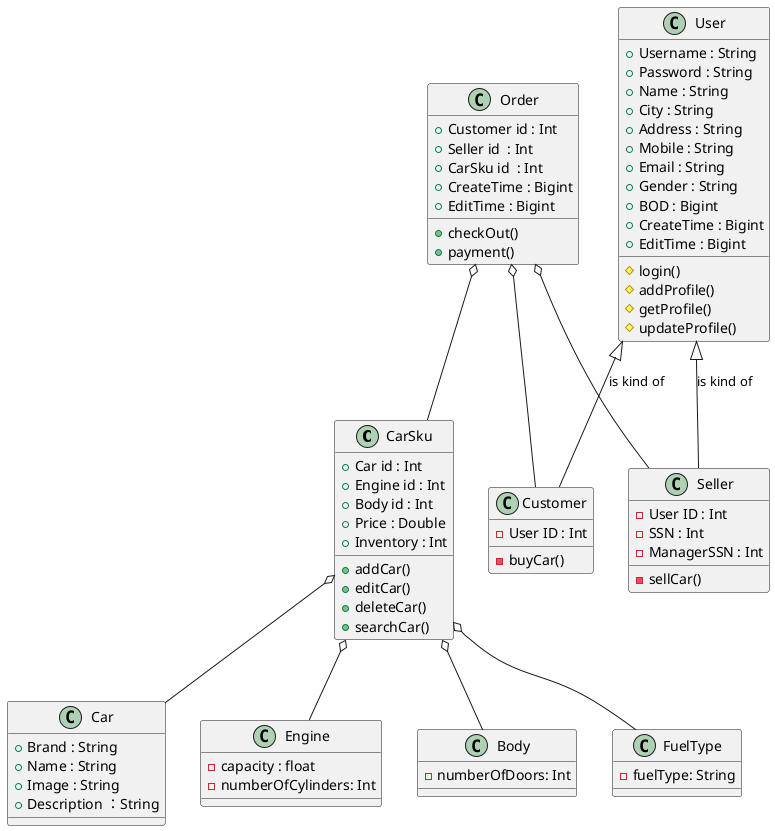 @startuml
 class CarSku {
  + Car id : Int
  + Engine id : Int
  + Body id : Int
  + Price : Double
  + Inventory : Int
  + addCar()
  + editCar()
  + deleteCar()
  + searchCar()
 }

 class Car {
  + Brand : String
  + Name : String
  + Image : String
  + Description ：String
 }

 class Engine{
  - capacity : float
  - numberOfCylinders: Int
 }
 class Body{
  - numberOfDoors: Int
 }
 class FuelType{
  - fuelType: String
 }

 class User {
  + Username : String
  + Password : String
  + Name : String
  + City : String
  + Address : String
  + Mobile : String
  + Email : String
  + Gender : String
  + BOD : Bigint
  + CreateTime : Bigint
  + EditTime : Bigint
  # login()
  # addProfile()
  # getProfile()
  # updateProfile()
 }

 class Seller{
    - User ID : Int
    - SSN : Int
    - ManagerSSN : Int
    - sellCar()
 }

 class Customer{
    - User ID : Int
    - buyCar()
 }

 class Order{
    +Customer id : Int
    +Seller id  : Int
    +CarSku id  : Int
    + CreateTime : Bigint
    + EditTime : Bigint
    +checkOut()
    +payment()
 }


 User <|-- Seller : is kind of
 User <|-- Customer : is kind of
 CarSku o-- Car
 CarSku o-- Engine
 CarSku o-- Body
 CarSku o-- FuelType
 Order o-- Seller
 Order o-- Customer
 Order o-- CarSku

@enduml